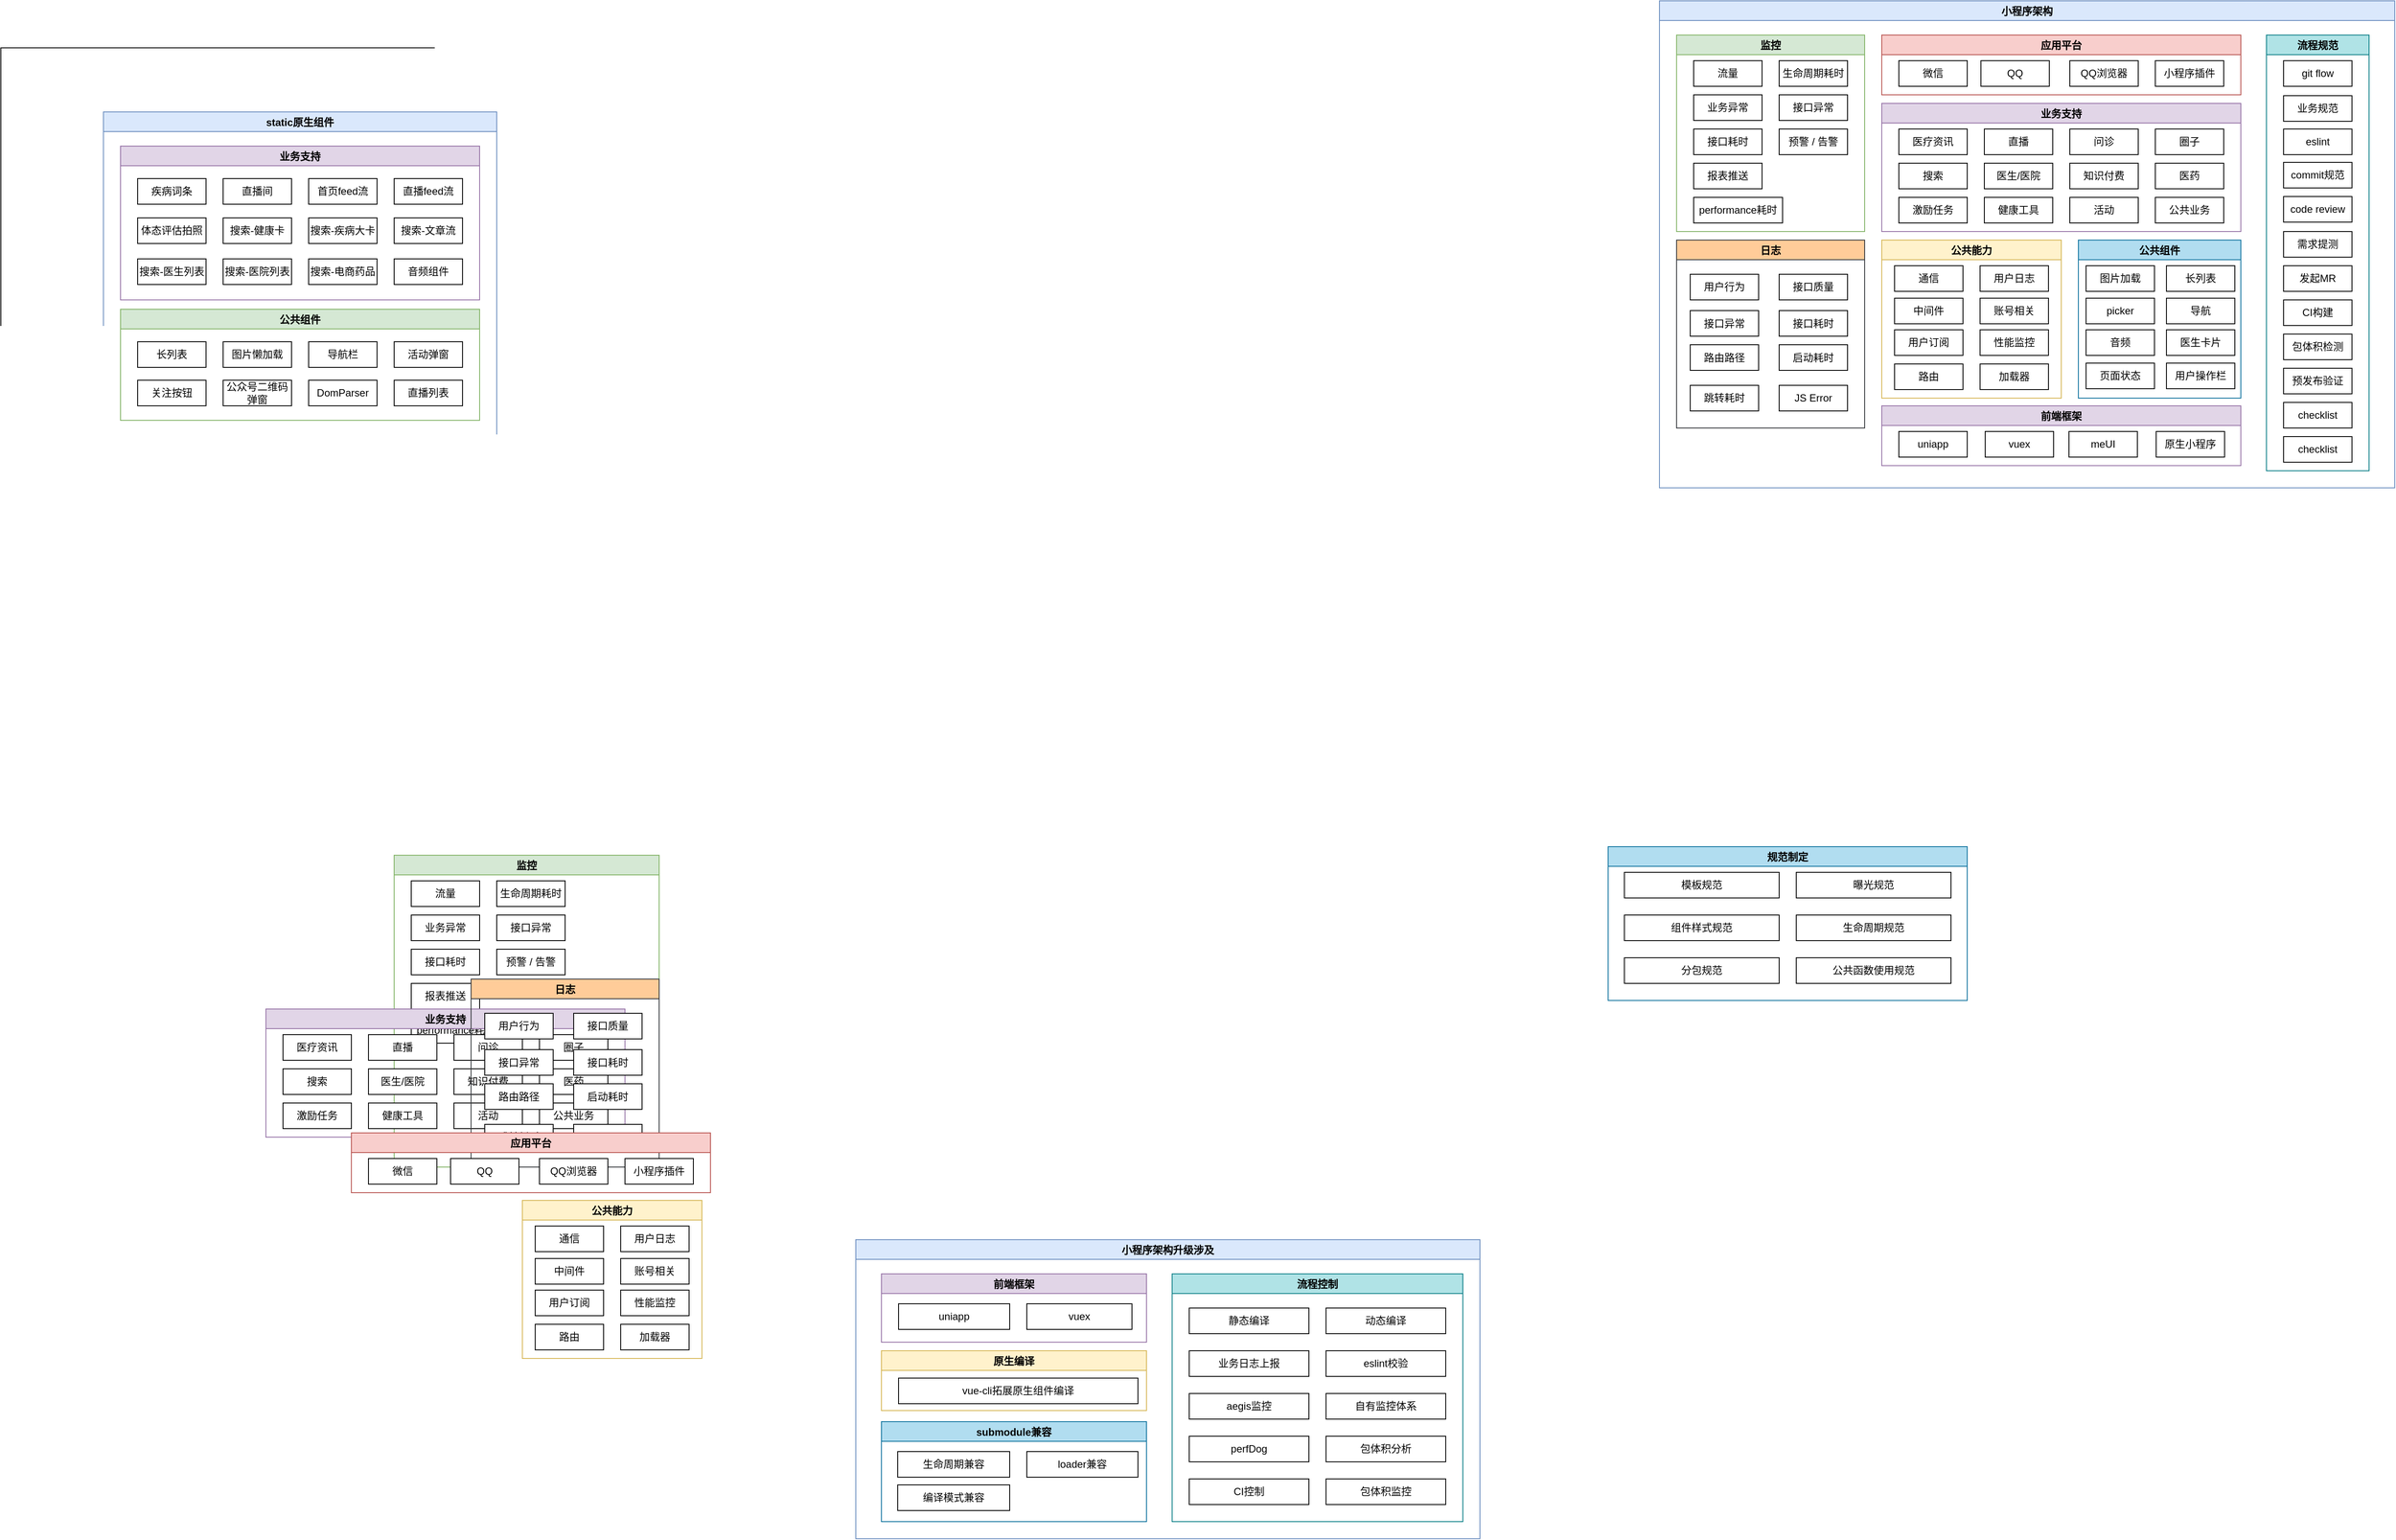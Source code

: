 <mxfile version="14.9.8" type="github">
  <diagram id="idbegShHQ2HyzT-UJQHZ" name="Page-1">
    <mxGraphModel dx="3046" dy="321" grid="1" gridSize="10" guides="1" tooltips="1" connect="1" arrows="1" fold="1" page="1" pageScale="1" pageWidth="827" pageHeight="1169" math="0" shadow="0">
      <root>
        <mxCell id="0" />
        <mxCell id="1" parent="0" />
        <mxCell id="t2s2rYUXgk3qcAe-AipR-1" value="小程序架构" style="swimlane;fillColor=#dae8fc;strokeColor=#6c8ebf;" parent="1" vertex="1">
          <mxGeometry x="-80" y="160" width="860" height="570" as="geometry">
            <mxRectangle x="270" y="60" width="90" height="23" as="alternateBounds" />
          </mxGeometry>
        </mxCell>
        <mxCell id="t2s2rYUXgk3qcAe-AipR-3" value="应用平台" style="swimlane;fillColor=#f8cecc;strokeColor=#b85450;" parent="t2s2rYUXgk3qcAe-AipR-1" vertex="1">
          <mxGeometry x="260" y="40" width="420" height="70" as="geometry">
            <mxRectangle x="10" y="30" width="90" height="23" as="alternateBounds" />
          </mxGeometry>
        </mxCell>
        <mxCell id="t2s2rYUXgk3qcAe-AipR-5" value="微信" style="whiteSpace=wrap;html=1;" parent="t2s2rYUXgk3qcAe-AipR-3" vertex="1">
          <mxGeometry x="20" y="30" width="80" height="30" as="geometry" />
        </mxCell>
        <mxCell id="t2s2rYUXgk3qcAe-AipR-8" value="QQ" style="whiteSpace=wrap;html=1;" parent="t2s2rYUXgk3qcAe-AipR-3" vertex="1">
          <mxGeometry x="116" y="30" width="80" height="30" as="geometry" />
        </mxCell>
        <mxCell id="t2s2rYUXgk3qcAe-AipR-14" value="QQ浏览器" style="whiteSpace=wrap;html=1;" parent="t2s2rYUXgk3qcAe-AipR-3" vertex="1">
          <mxGeometry x="220" y="30" width="80" height="30" as="geometry" />
        </mxCell>
        <mxCell id="t2s2rYUXgk3qcAe-AipR-15" value="小程序插件" style="whiteSpace=wrap;html=1;" parent="t2s2rYUXgk3qcAe-AipR-3" vertex="1">
          <mxGeometry x="320" y="30" width="80" height="30" as="geometry" />
        </mxCell>
        <mxCell id="t2s2rYUXgk3qcAe-AipR-16" value="业务支持" style="swimlane;fillColor=#e1d5e7;strokeColor=#9673a6;" parent="t2s2rYUXgk3qcAe-AipR-1" vertex="1">
          <mxGeometry x="260" y="120" width="420" height="150" as="geometry">
            <mxRectangle x="10" y="30" width="90" height="23" as="alternateBounds" />
          </mxGeometry>
        </mxCell>
        <mxCell id="t2s2rYUXgk3qcAe-AipR-17" value="医疗资讯" style="whiteSpace=wrap;html=1;" parent="t2s2rYUXgk3qcAe-AipR-16" vertex="1">
          <mxGeometry x="20" y="30" width="80" height="30" as="geometry" />
        </mxCell>
        <mxCell id="t2s2rYUXgk3qcAe-AipR-18" value="直播" style="whiteSpace=wrap;html=1;" parent="t2s2rYUXgk3qcAe-AipR-16" vertex="1">
          <mxGeometry x="120" y="30" width="80" height="30" as="geometry" />
        </mxCell>
        <mxCell id="t2s2rYUXgk3qcAe-AipR-19" value="问诊" style="whiteSpace=wrap;html=1;" parent="t2s2rYUXgk3qcAe-AipR-16" vertex="1">
          <mxGeometry x="220" y="30" width="80" height="30" as="geometry" />
        </mxCell>
        <mxCell id="t2s2rYUXgk3qcAe-AipR-20" value="圈子" style="whiteSpace=wrap;html=1;" parent="t2s2rYUXgk3qcAe-AipR-16" vertex="1">
          <mxGeometry x="320" y="30" width="80" height="30" as="geometry" />
        </mxCell>
        <mxCell id="t2s2rYUXgk3qcAe-AipR-21" value="搜索" style="whiteSpace=wrap;html=1;" parent="t2s2rYUXgk3qcAe-AipR-16" vertex="1">
          <mxGeometry x="20" y="70" width="80" height="30" as="geometry" />
        </mxCell>
        <mxCell id="t2s2rYUXgk3qcAe-AipR-22" value="医生/医院" style="whiteSpace=wrap;html=1;" parent="t2s2rYUXgk3qcAe-AipR-16" vertex="1">
          <mxGeometry x="120" y="70" width="80" height="30" as="geometry" />
        </mxCell>
        <mxCell id="t2s2rYUXgk3qcAe-AipR-23" value="知识付费" style="whiteSpace=wrap;html=1;" parent="t2s2rYUXgk3qcAe-AipR-16" vertex="1">
          <mxGeometry x="220" y="70" width="80" height="30" as="geometry" />
        </mxCell>
        <mxCell id="t2s2rYUXgk3qcAe-AipR-27" value="激励任务" style="whiteSpace=wrap;html=1;" parent="t2s2rYUXgk3qcAe-AipR-16" vertex="1">
          <mxGeometry x="20" y="110" width="80" height="30" as="geometry" />
        </mxCell>
        <mxCell id="t2s2rYUXgk3qcAe-AipR-28" value="健康工具" style="whiteSpace=wrap;html=1;" parent="t2s2rYUXgk3qcAe-AipR-16" vertex="1">
          <mxGeometry x="120" y="110" width="80" height="30" as="geometry" />
        </mxCell>
        <mxCell id="t2s2rYUXgk3qcAe-AipR-29" value="活动" style="whiteSpace=wrap;html=1;" parent="t2s2rYUXgk3qcAe-AipR-16" vertex="1">
          <mxGeometry x="220" y="110" width="80" height="30" as="geometry" />
        </mxCell>
        <mxCell id="t2s2rYUXgk3qcAe-AipR-30" value="公共业务" style="whiteSpace=wrap;html=1;" parent="t2s2rYUXgk3qcAe-AipR-16" vertex="1">
          <mxGeometry x="320" y="110" width="80" height="30" as="geometry" />
        </mxCell>
        <mxCell id="t2s2rYUXgk3qcAe-AipR-25" value="医药" style="whiteSpace=wrap;html=1;" parent="t2s2rYUXgk3qcAe-AipR-16" vertex="1">
          <mxGeometry x="320" y="70" width="80" height="30" as="geometry" />
        </mxCell>
        <mxCell id="t2s2rYUXgk3qcAe-AipR-43" value="公共能力" style="swimlane;fillColor=#fff2cc;strokeColor=#d6b656;" parent="t2s2rYUXgk3qcAe-AipR-1" vertex="1">
          <mxGeometry x="260" y="280" width="210" height="185" as="geometry">
            <mxRectangle x="10" y="30" width="90" height="23" as="alternateBounds" />
          </mxGeometry>
        </mxCell>
        <mxCell id="t2s2rYUXgk3qcAe-AipR-44" value="通信" style="whiteSpace=wrap;html=1;" parent="t2s2rYUXgk3qcAe-AipR-43" vertex="1">
          <mxGeometry x="15" y="30" width="80" height="30" as="geometry" />
        </mxCell>
        <mxCell id="t2s2rYUXgk3qcAe-AipR-45" value="用户日志" style="whiteSpace=wrap;html=1;" parent="t2s2rYUXgk3qcAe-AipR-43" vertex="1">
          <mxGeometry x="115" y="30" width="80" height="30" as="geometry" />
        </mxCell>
        <mxCell id="t2s2rYUXgk3qcAe-AipR-49" value="账号相关" style="whiteSpace=wrap;html=1;" parent="t2s2rYUXgk3qcAe-AipR-43" vertex="1">
          <mxGeometry x="115" y="68" width="80" height="30" as="geometry" />
        </mxCell>
        <mxCell id="t2s2rYUXgk3qcAe-AipR-54" value="用户订阅" style="whiteSpace=wrap;html=1;" parent="t2s2rYUXgk3qcAe-AipR-43" vertex="1">
          <mxGeometry x="15" y="105" width="80" height="30" as="geometry" />
        </mxCell>
        <mxCell id="t2s2rYUXgk3qcAe-AipR-66" value="性能监控" style="whiteSpace=wrap;html=1;" parent="t2s2rYUXgk3qcAe-AipR-43" vertex="1">
          <mxGeometry x="115" y="105" width="80" height="30" as="geometry" />
        </mxCell>
        <mxCell id="t2s2rYUXgk3qcAe-AipR-91" value="路由" style="whiteSpace=wrap;html=1;" parent="t2s2rYUXgk3qcAe-AipR-43" vertex="1">
          <mxGeometry x="15" y="145" width="80" height="30" as="geometry" />
        </mxCell>
        <mxCell id="t2s2rYUXgk3qcAe-AipR-92" value="加载器" style="whiteSpace=wrap;html=1;" parent="t2s2rYUXgk3qcAe-AipR-43" vertex="1">
          <mxGeometry x="115" y="145" width="80" height="30" as="geometry" />
        </mxCell>
        <mxCell id="t2s2rYUXgk3qcAe-AipR-48" value="中间件" style="whiteSpace=wrap;html=1;" parent="t2s2rYUXgk3qcAe-AipR-43" vertex="1">
          <mxGeometry x="15" y="68" width="80" height="30" as="geometry" />
        </mxCell>
        <mxCell id="t2s2rYUXgk3qcAe-AipR-67" value="公共组件" style="swimlane;fillColor=#b1ddf0;strokeColor=#10739e;" parent="t2s2rYUXgk3qcAe-AipR-1" vertex="1">
          <mxGeometry x="490" y="280" width="190" height="185" as="geometry">
            <mxRectangle x="10" y="30" width="90" height="23" as="alternateBounds" />
          </mxGeometry>
        </mxCell>
        <mxCell id="t2s2rYUXgk3qcAe-AipR-68" value="图片加载" style="whiteSpace=wrap;html=1;" parent="t2s2rYUXgk3qcAe-AipR-67" vertex="1">
          <mxGeometry x="9" y="30" width="80" height="30" as="geometry" />
        </mxCell>
        <mxCell id="t2s2rYUXgk3qcAe-AipR-69" value="长列表" style="whiteSpace=wrap;html=1;" parent="t2s2rYUXgk3qcAe-AipR-67" vertex="1">
          <mxGeometry x="103" y="30" width="80" height="30" as="geometry" />
        </mxCell>
        <mxCell id="t2s2rYUXgk3qcAe-AipR-70" value="导航" style="whiteSpace=wrap;html=1;" parent="t2s2rYUXgk3qcAe-AipR-67" vertex="1">
          <mxGeometry x="103" y="68" width="80" height="30" as="geometry" />
        </mxCell>
        <mxCell id="t2s2rYUXgk3qcAe-AipR-71" value="音频" style="whiteSpace=wrap;html=1;" parent="t2s2rYUXgk3qcAe-AipR-67" vertex="1">
          <mxGeometry x="9" y="105" width="80" height="30" as="geometry" />
        </mxCell>
        <mxCell id="t2s2rYUXgk3qcAe-AipR-72" value="医生卡片" style="whiteSpace=wrap;html=1;" parent="t2s2rYUXgk3qcAe-AipR-67" vertex="1">
          <mxGeometry x="103" y="105" width="80" height="30" as="geometry" />
        </mxCell>
        <mxCell id="t2s2rYUXgk3qcAe-AipR-73" value="picker" style="whiteSpace=wrap;html=1;" parent="t2s2rYUXgk3qcAe-AipR-67" vertex="1">
          <mxGeometry x="9" y="68" width="80" height="30" as="geometry" />
        </mxCell>
        <mxCell id="t2s2rYUXgk3qcAe-AipR-81" value="页面状态" style="whiteSpace=wrap;html=1;" parent="t2s2rYUXgk3qcAe-AipR-67" vertex="1">
          <mxGeometry x="9" y="144" width="80" height="30" as="geometry" />
        </mxCell>
        <mxCell id="t2s2rYUXgk3qcAe-AipR-90" value="用户操作栏" style="whiteSpace=wrap;html=1;" parent="t2s2rYUXgk3qcAe-AipR-67" vertex="1">
          <mxGeometry x="103" y="144" width="80" height="30" as="geometry" />
        </mxCell>
        <mxCell id="t2s2rYUXgk3qcAe-AipR-93" value="前端框架" style="swimlane;fillColor=#e1d5e7;strokeColor=#9673a6;" parent="t2s2rYUXgk3qcAe-AipR-1" vertex="1">
          <mxGeometry x="260" y="474" width="420" height="70" as="geometry">
            <mxRectangle x="10" y="30" width="90" height="23" as="alternateBounds" />
          </mxGeometry>
        </mxCell>
        <mxCell id="t2s2rYUXgk3qcAe-AipR-94" value="uniapp" style="whiteSpace=wrap;html=1;" parent="t2s2rYUXgk3qcAe-AipR-93" vertex="1">
          <mxGeometry x="20" y="30" width="80" height="30" as="geometry" />
        </mxCell>
        <mxCell id="t2s2rYUXgk3qcAe-AipR-95" value="vuex" style="whiteSpace=wrap;html=1;" parent="t2s2rYUXgk3qcAe-AipR-93" vertex="1">
          <mxGeometry x="121" y="30" width="80" height="30" as="geometry" />
        </mxCell>
        <mxCell id="t2s2rYUXgk3qcAe-AipR-102" value="meUI" style="whiteSpace=wrap;html=1;" parent="t2s2rYUXgk3qcAe-AipR-93" vertex="1">
          <mxGeometry x="219" y="30" width="80" height="30" as="geometry" />
        </mxCell>
        <mxCell id="t2s2rYUXgk3qcAe-AipR-107" value="原生小程序" style="whiteSpace=wrap;html=1;" parent="t2s2rYUXgk3qcAe-AipR-93" vertex="1">
          <mxGeometry x="321" y="30" width="80" height="30" as="geometry" />
        </mxCell>
        <mxCell id="t2s2rYUXgk3qcAe-AipR-132" value="流程规范" style="swimlane;fillColor=#b0e3e6;strokeColor=#0e8088;" parent="t2s2rYUXgk3qcAe-AipR-1" vertex="1">
          <mxGeometry x="710" y="40" width="120" height="510" as="geometry">
            <mxRectangle x="10" y="30" width="90" height="23" as="alternateBounds" />
          </mxGeometry>
        </mxCell>
        <mxCell id="t2s2rYUXgk3qcAe-AipR-141" value="git flow" style="whiteSpace=wrap;html=1;" parent="t2s2rYUXgk3qcAe-AipR-132" vertex="1">
          <mxGeometry x="20" y="30" width="80" height="30" as="geometry" />
        </mxCell>
        <mxCell id="t2s2rYUXgk3qcAe-AipR-144" value="业务规范" style="whiteSpace=wrap;html=1;" parent="t2s2rYUXgk3qcAe-AipR-132" vertex="1">
          <mxGeometry x="20" y="71" width="80" height="30" as="geometry" />
        </mxCell>
        <mxCell id="t2s2rYUXgk3qcAe-AipR-145" value="commit规范" style="whiteSpace=wrap;html=1;" parent="t2s2rYUXgk3qcAe-AipR-132" vertex="1">
          <mxGeometry x="20" y="149" width="80" height="30" as="geometry" />
        </mxCell>
        <mxCell id="t2s2rYUXgk3qcAe-AipR-159" value="code review" style="whiteSpace=wrap;html=1;" parent="t2s2rYUXgk3qcAe-AipR-132" vertex="1">
          <mxGeometry x="20" y="189" width="80" height="30" as="geometry" />
        </mxCell>
        <mxCell id="t2s2rYUXgk3qcAe-AipR-160" value="需求提测" style="whiteSpace=wrap;html=1;" parent="t2s2rYUXgk3qcAe-AipR-132" vertex="1">
          <mxGeometry x="20" y="230" width="80" height="30" as="geometry" />
        </mxCell>
        <mxCell id="t2s2rYUXgk3qcAe-AipR-167" value="发起MR" style="whiteSpace=wrap;html=1;" parent="t2s2rYUXgk3qcAe-AipR-132" vertex="1">
          <mxGeometry x="20" y="270" width="80" height="30" as="geometry" />
        </mxCell>
        <mxCell id="t2s2rYUXgk3qcAe-AipR-175" value="CI构建" style="whiteSpace=wrap;html=1;" parent="t2s2rYUXgk3qcAe-AipR-132" vertex="1">
          <mxGeometry x="20" y="310" width="80" height="30" as="geometry" />
        </mxCell>
        <mxCell id="t2s2rYUXgk3qcAe-AipR-184" value="预发布验证" style="whiteSpace=wrap;html=1;" parent="t2s2rYUXgk3qcAe-AipR-132" vertex="1">
          <mxGeometry x="20" y="390" width="80" height="30" as="geometry" />
        </mxCell>
        <mxCell id="t2s2rYUXgk3qcAe-AipR-185" value="包体积检测" style="whiteSpace=wrap;html=1;" parent="t2s2rYUXgk3qcAe-AipR-132" vertex="1">
          <mxGeometry x="20" y="350" width="80" height="30" as="geometry" />
        </mxCell>
        <mxCell id="t2s2rYUXgk3qcAe-AipR-196" value="checklist" style="whiteSpace=wrap;html=1;" parent="t2s2rYUXgk3qcAe-AipR-132" vertex="1">
          <mxGeometry x="20" y="430" width="80" height="30" as="geometry" />
        </mxCell>
        <mxCell id="t2s2rYUXgk3qcAe-AipR-208" value="checklist" style="whiteSpace=wrap;html=1;" parent="t2s2rYUXgk3qcAe-AipR-132" vertex="1">
          <mxGeometry x="20" y="470" width="80" height="30" as="geometry" />
        </mxCell>
        <mxCell id="t2s2rYUXgk3qcAe-AipR-209" value="eslint" style="whiteSpace=wrap;html=1;" parent="t2s2rYUXgk3qcAe-AipR-132" vertex="1">
          <mxGeometry x="20" y="110" width="80" height="30" as="geometry" />
        </mxCell>
        <mxCell id="t2s2rYUXgk3qcAe-AipR-108" value="监控" style="swimlane;fillColor=#d5e8d4;strokeColor=#82b366;" parent="t2s2rYUXgk3qcAe-AipR-1" vertex="1">
          <mxGeometry x="20" y="40" width="220" height="230" as="geometry">
            <mxRectangle x="10" y="30" width="90" height="23" as="alternateBounds" />
          </mxGeometry>
        </mxCell>
        <mxCell id="t2s2rYUXgk3qcAe-AipR-109" value="流量" style="whiteSpace=wrap;html=1;" parent="t2s2rYUXgk3qcAe-AipR-108" vertex="1">
          <mxGeometry x="20" y="30" width="80" height="30" as="geometry" />
        </mxCell>
        <mxCell id="t2s2rYUXgk3qcAe-AipR-111" value="生命周期耗时" style="whiteSpace=wrap;html=1;" parent="t2s2rYUXgk3qcAe-AipR-108" vertex="1">
          <mxGeometry x="120" y="30" width="80" height="30" as="geometry" />
        </mxCell>
        <mxCell id="t2s2rYUXgk3qcAe-AipR-114" value="接口异常" style="whiteSpace=wrap;html=1;" parent="t2s2rYUXgk3qcAe-AipR-108" vertex="1">
          <mxGeometry x="120" y="70" width="80" height="30" as="geometry" />
        </mxCell>
        <mxCell id="t2s2rYUXgk3qcAe-AipR-115" value="接口耗时" style="whiteSpace=wrap;html=1;" parent="t2s2rYUXgk3qcAe-AipR-108" vertex="1">
          <mxGeometry x="20" y="110" width="80" height="30" as="geometry" />
        </mxCell>
        <mxCell id="t2s2rYUXgk3qcAe-AipR-117" value="报表推送" style="whiteSpace=wrap;html=1;" parent="t2s2rYUXgk3qcAe-AipR-108" vertex="1">
          <mxGeometry x="20" y="150" width="80" height="30" as="geometry" />
        </mxCell>
        <mxCell id="t2s2rYUXgk3qcAe-AipR-130" value="performance耗时" style="whiteSpace=wrap;html=1;" parent="t2s2rYUXgk3qcAe-AipR-108" vertex="1">
          <mxGeometry x="20" y="190" width="104" height="30" as="geometry" />
        </mxCell>
        <mxCell id="t2s2rYUXgk3qcAe-AipR-131" value="业务异常" style="whiteSpace=wrap;html=1;" parent="t2s2rYUXgk3qcAe-AipR-108" vertex="1">
          <mxGeometry x="20" y="70" width="80" height="30" as="geometry" />
        </mxCell>
        <mxCell id="t2s2rYUXgk3qcAe-AipR-116" value="预警 / 告警" style="whiteSpace=wrap;html=1;" parent="t2s2rYUXgk3qcAe-AipR-108" vertex="1">
          <mxGeometry x="120" y="110" width="80" height="30" as="geometry" />
        </mxCell>
        <mxCell id="t2s2rYUXgk3qcAe-AipR-118" value="日志" style="swimlane;fillColor=#ffcc99;strokeColor=#36393d;" parent="t2s2rYUXgk3qcAe-AipR-1" vertex="1">
          <mxGeometry x="20" y="280" width="220" height="220" as="geometry">
            <mxRectangle x="10" y="30" width="90" height="23" as="alternateBounds" />
          </mxGeometry>
        </mxCell>
        <mxCell id="t2s2rYUXgk3qcAe-AipR-119" value="用户行为" style="whiteSpace=wrap;html=1;" parent="t2s2rYUXgk3qcAe-AipR-118" vertex="1">
          <mxGeometry x="16" y="40" width="80" height="30" as="geometry" />
        </mxCell>
        <mxCell id="t2s2rYUXgk3qcAe-AipR-120" value="接口质量" style="whiteSpace=wrap;html=1;" parent="t2s2rYUXgk3qcAe-AipR-118" vertex="1">
          <mxGeometry x="120" y="40" width="80" height="30" as="geometry" />
        </mxCell>
        <mxCell id="t2s2rYUXgk3qcAe-AipR-123" value="接口异常" style="whiteSpace=wrap;html=1;" parent="t2s2rYUXgk3qcAe-AipR-118" vertex="1">
          <mxGeometry x="16" y="82.5" width="80" height="30" as="geometry" />
        </mxCell>
        <mxCell id="t2s2rYUXgk3qcAe-AipR-124" value="接口耗时" style="whiteSpace=wrap;html=1;" parent="t2s2rYUXgk3qcAe-AipR-118" vertex="1">
          <mxGeometry x="120" y="82.5" width="80" height="30" as="geometry" />
        </mxCell>
        <mxCell id="t2s2rYUXgk3qcAe-AipR-125" value="路由路径" style="whiteSpace=wrap;html=1;" parent="t2s2rYUXgk3qcAe-AipR-118" vertex="1">
          <mxGeometry x="16" y="122.5" width="80" height="30" as="geometry" />
        </mxCell>
        <mxCell id="t2s2rYUXgk3qcAe-AipR-126" value="启动耗时" style="whiteSpace=wrap;html=1;" parent="t2s2rYUXgk3qcAe-AipR-118" vertex="1">
          <mxGeometry x="120" y="122.5" width="80" height="30" as="geometry" />
        </mxCell>
        <mxCell id="t2s2rYUXgk3qcAe-AipR-127" value="跳转耗时" style="whiteSpace=wrap;html=1;" parent="t2s2rYUXgk3qcAe-AipR-118" vertex="1">
          <mxGeometry x="16" y="170" width="80" height="30" as="geometry" />
        </mxCell>
        <mxCell id="t2s2rYUXgk3qcAe-AipR-128" value="JS Error" style="whiteSpace=wrap;html=1;" parent="t2s2rYUXgk3qcAe-AipR-118" vertex="1">
          <mxGeometry x="120" y="170" width="80" height="30" as="geometry" />
        </mxCell>
        <mxCell id="Xek2jQmF6p0X_A8EUB5X-100" value="" style="rounded=0;whiteSpace=wrap;html=1;" parent="1" vertex="1">
          <mxGeometry x="-2020" y="215" width="700" height="515" as="geometry" />
        </mxCell>
        <mxCell id="Xek2jQmF6p0X_A8EUB5X-1" value="static原生组件" style="swimlane;fillColor=#dae8fc;strokeColor=#6c8ebf;" parent="1" vertex="1">
          <mxGeometry x="-1900" y="290" width="460" height="380" as="geometry">
            <mxRectangle x="270" y="60" width="90" height="23" as="alternateBounds" />
          </mxGeometry>
        </mxCell>
        <mxCell id="Xek2jQmF6p0X_A8EUB5X-7" value="业务支持" style="swimlane;fillColor=#e1d5e7;strokeColor=#9673a6;" parent="Xek2jQmF6p0X_A8EUB5X-1" vertex="1">
          <mxGeometry x="20" y="40" width="420" height="180" as="geometry">
            <mxRectangle x="10" y="30" width="90" height="23" as="alternateBounds" />
          </mxGeometry>
        </mxCell>
        <mxCell id="Xek2jQmF6p0X_A8EUB5X-8" value="疾病词条" style="whiteSpace=wrap;html=1;" parent="Xek2jQmF6p0X_A8EUB5X-7" vertex="1">
          <mxGeometry x="20" y="38" width="80" height="30" as="geometry" />
        </mxCell>
        <mxCell id="Xek2jQmF6p0X_A8EUB5X-9" value="直播间" style="whiteSpace=wrap;html=1;" parent="Xek2jQmF6p0X_A8EUB5X-7" vertex="1">
          <mxGeometry x="120" y="38" width="80" height="30" as="geometry" />
        </mxCell>
        <mxCell id="Xek2jQmF6p0X_A8EUB5X-10" value="首页feed流" style="whiteSpace=wrap;html=1;" parent="Xek2jQmF6p0X_A8EUB5X-7" vertex="1">
          <mxGeometry x="220" y="38" width="80" height="30" as="geometry" />
        </mxCell>
        <mxCell id="Xek2jQmF6p0X_A8EUB5X-11" value="直播feed流" style="whiteSpace=wrap;html=1;" parent="Xek2jQmF6p0X_A8EUB5X-7" vertex="1">
          <mxGeometry x="320" y="38" width="80" height="30" as="geometry" />
        </mxCell>
        <mxCell id="Xek2jQmF6p0X_A8EUB5X-12" value="体态评估拍照" style="whiteSpace=wrap;html=1;" parent="Xek2jQmF6p0X_A8EUB5X-7" vertex="1">
          <mxGeometry x="20" y="84" width="80" height="30" as="geometry" />
        </mxCell>
        <mxCell id="Xek2jQmF6p0X_A8EUB5X-13" value="搜索-健康卡" style="whiteSpace=wrap;html=1;" parent="Xek2jQmF6p0X_A8EUB5X-7" vertex="1">
          <mxGeometry x="120" y="84" width="80" height="30" as="geometry" />
        </mxCell>
        <mxCell id="Xek2jQmF6p0X_A8EUB5X-14" value="搜索-疾病大卡" style="whiteSpace=wrap;html=1;" parent="Xek2jQmF6p0X_A8EUB5X-7" vertex="1">
          <mxGeometry x="220" y="84" width="80" height="30" as="geometry" />
        </mxCell>
        <mxCell id="Xek2jQmF6p0X_A8EUB5X-15" value="搜索-医生列表" style="whiteSpace=wrap;html=1;" parent="Xek2jQmF6p0X_A8EUB5X-7" vertex="1">
          <mxGeometry x="20" y="132" width="80" height="30" as="geometry" />
        </mxCell>
        <mxCell id="Xek2jQmF6p0X_A8EUB5X-16" value="搜索-医院列表" style="whiteSpace=wrap;html=1;" parent="Xek2jQmF6p0X_A8EUB5X-7" vertex="1">
          <mxGeometry x="120" y="132" width="80" height="30" as="geometry" />
        </mxCell>
        <mxCell id="Xek2jQmF6p0X_A8EUB5X-17" value="搜索-电商药品" style="whiteSpace=wrap;html=1;" parent="Xek2jQmF6p0X_A8EUB5X-7" vertex="1">
          <mxGeometry x="220" y="132" width="80" height="30" as="geometry" />
        </mxCell>
        <mxCell id="Xek2jQmF6p0X_A8EUB5X-18" value="音频组件" style="whiteSpace=wrap;html=1;" parent="Xek2jQmF6p0X_A8EUB5X-7" vertex="1">
          <mxGeometry x="320" y="132" width="80" height="30" as="geometry" />
        </mxCell>
        <mxCell id="Xek2jQmF6p0X_A8EUB5X-19" value="搜索-文章流" style="whiteSpace=wrap;html=1;" parent="Xek2jQmF6p0X_A8EUB5X-7" vertex="1">
          <mxGeometry x="320" y="84" width="80" height="30" as="geometry" />
        </mxCell>
        <mxCell id="Xek2jQmF6p0X_A8EUB5X-75" value="公共组件" style="swimlane;fillColor=#d5e8d4;strokeColor=#82b366;" parent="Xek2jQmF6p0X_A8EUB5X-1" vertex="1">
          <mxGeometry x="20" y="231" width="420" height="130" as="geometry">
            <mxRectangle x="10" y="30" width="90" height="23" as="alternateBounds" />
          </mxGeometry>
        </mxCell>
        <mxCell id="Xek2jQmF6p0X_A8EUB5X-76" value="长列表" style="whiteSpace=wrap;html=1;" parent="Xek2jQmF6p0X_A8EUB5X-75" vertex="1">
          <mxGeometry x="20" y="38" width="80" height="30" as="geometry" />
        </mxCell>
        <mxCell id="Xek2jQmF6p0X_A8EUB5X-77" value="图片懒加载" style="whiteSpace=wrap;html=1;" parent="Xek2jQmF6p0X_A8EUB5X-75" vertex="1">
          <mxGeometry x="120" y="38" width="80" height="30" as="geometry" />
        </mxCell>
        <mxCell id="Xek2jQmF6p0X_A8EUB5X-78" value="公众号二维码弹窗" style="whiteSpace=wrap;html=1;" parent="Xek2jQmF6p0X_A8EUB5X-75" vertex="1">
          <mxGeometry x="120" y="83" width="80" height="30" as="geometry" />
        </mxCell>
        <mxCell id="Xek2jQmF6p0X_A8EUB5X-79" value="导航栏" style="whiteSpace=wrap;html=1;" parent="Xek2jQmF6p0X_A8EUB5X-75" vertex="1">
          <mxGeometry x="220" y="38" width="80" height="30" as="geometry" />
        </mxCell>
        <mxCell id="Xek2jQmF6p0X_A8EUB5X-82" value="关注按钮" style="whiteSpace=wrap;html=1;" parent="Xek2jQmF6p0X_A8EUB5X-75" vertex="1">
          <mxGeometry x="20" y="83" width="80" height="30" as="geometry" />
        </mxCell>
        <mxCell id="Xek2jQmF6p0X_A8EUB5X-93" value="DomParser" style="whiteSpace=wrap;html=1;" parent="Xek2jQmF6p0X_A8EUB5X-75" vertex="1">
          <mxGeometry x="220" y="83" width="80" height="30" as="geometry" />
        </mxCell>
        <mxCell id="Xek2jQmF6p0X_A8EUB5X-96" value="活动弹窗" style="whiteSpace=wrap;html=1;" parent="Xek2jQmF6p0X_A8EUB5X-75" vertex="1">
          <mxGeometry x="320" y="38" width="80" height="30" as="geometry" />
        </mxCell>
        <mxCell id="Xek2jQmF6p0X_A8EUB5X-97" value="直播列表" style="whiteSpace=wrap;html=1;" parent="Xek2jQmF6p0X_A8EUB5X-75" vertex="1">
          <mxGeometry x="320" y="83" width="80" height="30" as="geometry" />
        </mxCell>
        <mxCell id="iWnvH-VGd3Z96sQ7piic-56" value="监控" style="swimlane;fillColor=#d5e8d4;strokeColor=#82b366;" vertex="1" parent="1">
          <mxGeometry x="-1560" y="1160" width="310" height="365" as="geometry">
            <mxRectangle x="10" y="30" width="90" height="23" as="alternateBounds" />
          </mxGeometry>
        </mxCell>
        <mxCell id="iWnvH-VGd3Z96sQ7piic-57" value="流量" style="whiteSpace=wrap;html=1;" vertex="1" parent="iWnvH-VGd3Z96sQ7piic-56">
          <mxGeometry x="20" y="30" width="80" height="30" as="geometry" />
        </mxCell>
        <mxCell id="iWnvH-VGd3Z96sQ7piic-58" value="生命周期耗时" style="whiteSpace=wrap;html=1;" vertex="1" parent="iWnvH-VGd3Z96sQ7piic-56">
          <mxGeometry x="120" y="30" width="80" height="30" as="geometry" />
        </mxCell>
        <mxCell id="iWnvH-VGd3Z96sQ7piic-59" value="接口异常" style="whiteSpace=wrap;html=1;" vertex="1" parent="iWnvH-VGd3Z96sQ7piic-56">
          <mxGeometry x="120" y="70" width="80" height="30" as="geometry" />
        </mxCell>
        <mxCell id="iWnvH-VGd3Z96sQ7piic-60" value="接口耗时" style="whiteSpace=wrap;html=1;" vertex="1" parent="iWnvH-VGd3Z96sQ7piic-56">
          <mxGeometry x="20" y="110" width="80" height="30" as="geometry" />
        </mxCell>
        <mxCell id="iWnvH-VGd3Z96sQ7piic-61" value="报表推送" style="whiteSpace=wrap;html=1;" vertex="1" parent="iWnvH-VGd3Z96sQ7piic-56">
          <mxGeometry x="20" y="150" width="80" height="30" as="geometry" />
        </mxCell>
        <mxCell id="iWnvH-VGd3Z96sQ7piic-62" value="performance耗时" style="whiteSpace=wrap;html=1;" vertex="1" parent="iWnvH-VGd3Z96sQ7piic-56">
          <mxGeometry x="20" y="190" width="104" height="30" as="geometry" />
        </mxCell>
        <mxCell id="iWnvH-VGd3Z96sQ7piic-63" value="业务异常" style="whiteSpace=wrap;html=1;" vertex="1" parent="iWnvH-VGd3Z96sQ7piic-56">
          <mxGeometry x="20" y="70" width="80" height="30" as="geometry" />
        </mxCell>
        <mxCell id="iWnvH-VGd3Z96sQ7piic-64" value="预警 / 告警" style="whiteSpace=wrap;html=1;" vertex="1" parent="iWnvH-VGd3Z96sQ7piic-56">
          <mxGeometry x="120" y="110" width="80" height="30" as="geometry" />
        </mxCell>
        <mxCell id="iWnvH-VGd3Z96sQ7piic-7" value="业务支持" style="swimlane;fillColor=#e1d5e7;strokeColor=#9673a6;" vertex="1" parent="iWnvH-VGd3Z96sQ7piic-56">
          <mxGeometry x="-150" y="180" width="420" height="150" as="geometry">
            <mxRectangle x="10" y="30" width="90" height="23" as="alternateBounds" />
          </mxGeometry>
        </mxCell>
        <mxCell id="iWnvH-VGd3Z96sQ7piic-8" value="医疗资讯" style="whiteSpace=wrap;html=1;" vertex="1" parent="iWnvH-VGd3Z96sQ7piic-7">
          <mxGeometry x="20" y="30" width="80" height="30" as="geometry" />
        </mxCell>
        <mxCell id="iWnvH-VGd3Z96sQ7piic-9" value="直播" style="whiteSpace=wrap;html=1;" vertex="1" parent="iWnvH-VGd3Z96sQ7piic-7">
          <mxGeometry x="120" y="30" width="80" height="30" as="geometry" />
        </mxCell>
        <mxCell id="iWnvH-VGd3Z96sQ7piic-10" value="问诊" style="whiteSpace=wrap;html=1;" vertex="1" parent="iWnvH-VGd3Z96sQ7piic-7">
          <mxGeometry x="220" y="30" width="80" height="30" as="geometry" />
        </mxCell>
        <mxCell id="iWnvH-VGd3Z96sQ7piic-11" value="圈子" style="whiteSpace=wrap;html=1;" vertex="1" parent="iWnvH-VGd3Z96sQ7piic-7">
          <mxGeometry x="320" y="30" width="80" height="30" as="geometry" />
        </mxCell>
        <mxCell id="iWnvH-VGd3Z96sQ7piic-12" value="搜索" style="whiteSpace=wrap;html=1;" vertex="1" parent="iWnvH-VGd3Z96sQ7piic-7">
          <mxGeometry x="20" y="70" width="80" height="30" as="geometry" />
        </mxCell>
        <mxCell id="iWnvH-VGd3Z96sQ7piic-13" value="医生/医院" style="whiteSpace=wrap;html=1;" vertex="1" parent="iWnvH-VGd3Z96sQ7piic-7">
          <mxGeometry x="120" y="70" width="80" height="30" as="geometry" />
        </mxCell>
        <mxCell id="iWnvH-VGd3Z96sQ7piic-14" value="知识付费" style="whiteSpace=wrap;html=1;" vertex="1" parent="iWnvH-VGd3Z96sQ7piic-7">
          <mxGeometry x="220" y="70" width="80" height="30" as="geometry" />
        </mxCell>
        <mxCell id="iWnvH-VGd3Z96sQ7piic-15" value="激励任务" style="whiteSpace=wrap;html=1;" vertex="1" parent="iWnvH-VGd3Z96sQ7piic-7">
          <mxGeometry x="20" y="110" width="80" height="30" as="geometry" />
        </mxCell>
        <mxCell id="iWnvH-VGd3Z96sQ7piic-16" value="健康工具" style="whiteSpace=wrap;html=1;" vertex="1" parent="iWnvH-VGd3Z96sQ7piic-7">
          <mxGeometry x="120" y="110" width="80" height="30" as="geometry" />
        </mxCell>
        <mxCell id="iWnvH-VGd3Z96sQ7piic-17" value="活动" style="whiteSpace=wrap;html=1;" vertex="1" parent="iWnvH-VGd3Z96sQ7piic-7">
          <mxGeometry x="220" y="110" width="80" height="30" as="geometry" />
        </mxCell>
        <mxCell id="iWnvH-VGd3Z96sQ7piic-18" value="公共业务" style="whiteSpace=wrap;html=1;" vertex="1" parent="iWnvH-VGd3Z96sQ7piic-7">
          <mxGeometry x="320" y="110" width="80" height="30" as="geometry" />
        </mxCell>
        <mxCell id="iWnvH-VGd3Z96sQ7piic-19" value="医药" style="whiteSpace=wrap;html=1;" vertex="1" parent="iWnvH-VGd3Z96sQ7piic-7">
          <mxGeometry x="320" y="70" width="80" height="30" as="geometry" />
        </mxCell>
        <mxCell id="iWnvH-VGd3Z96sQ7piic-65" value="日志" style="swimlane;fillColor=#ffcc99;strokeColor=#36393d;" vertex="1" parent="iWnvH-VGd3Z96sQ7piic-56">
          <mxGeometry x="90" y="145" width="220" height="220" as="geometry">
            <mxRectangle x="10" y="30" width="90" height="23" as="alternateBounds" />
          </mxGeometry>
        </mxCell>
        <mxCell id="iWnvH-VGd3Z96sQ7piic-66" value="用户行为" style="whiteSpace=wrap;html=1;" vertex="1" parent="iWnvH-VGd3Z96sQ7piic-65">
          <mxGeometry x="16" y="40" width="80" height="30" as="geometry" />
        </mxCell>
        <mxCell id="iWnvH-VGd3Z96sQ7piic-67" value="接口质量" style="whiteSpace=wrap;html=1;" vertex="1" parent="iWnvH-VGd3Z96sQ7piic-65">
          <mxGeometry x="120" y="40" width="80" height="30" as="geometry" />
        </mxCell>
        <mxCell id="iWnvH-VGd3Z96sQ7piic-68" value="接口异常" style="whiteSpace=wrap;html=1;" vertex="1" parent="iWnvH-VGd3Z96sQ7piic-65">
          <mxGeometry x="16" y="82.5" width="80" height="30" as="geometry" />
        </mxCell>
        <mxCell id="iWnvH-VGd3Z96sQ7piic-69" value="接口耗时" style="whiteSpace=wrap;html=1;" vertex="1" parent="iWnvH-VGd3Z96sQ7piic-65">
          <mxGeometry x="120" y="82.5" width="80" height="30" as="geometry" />
        </mxCell>
        <mxCell id="iWnvH-VGd3Z96sQ7piic-70" value="路由路径" style="whiteSpace=wrap;html=1;" vertex="1" parent="iWnvH-VGd3Z96sQ7piic-65">
          <mxGeometry x="16" y="122.5" width="80" height="30" as="geometry" />
        </mxCell>
        <mxCell id="iWnvH-VGd3Z96sQ7piic-71" value="启动耗时" style="whiteSpace=wrap;html=1;" vertex="1" parent="iWnvH-VGd3Z96sQ7piic-65">
          <mxGeometry x="120" y="122.5" width="80" height="30" as="geometry" />
        </mxCell>
        <mxCell id="iWnvH-VGd3Z96sQ7piic-72" value="跳转耗时" style="whiteSpace=wrap;html=1;" vertex="1" parent="iWnvH-VGd3Z96sQ7piic-65">
          <mxGeometry x="16" y="170" width="80" height="30" as="geometry" />
        </mxCell>
        <mxCell id="iWnvH-VGd3Z96sQ7piic-73" value="JS Error" style="whiteSpace=wrap;html=1;" vertex="1" parent="iWnvH-VGd3Z96sQ7piic-65">
          <mxGeometry x="120" y="170" width="80" height="30" as="geometry" />
        </mxCell>
        <mxCell id="iWnvH-VGd3Z96sQ7piic-2" value="应用平台" style="swimlane;fillColor=#f8cecc;strokeColor=#b85450;" vertex="1" parent="1">
          <mxGeometry x="-1610" y="1485" width="420" height="70" as="geometry">
            <mxRectangle x="10" y="30" width="90" height="23" as="alternateBounds" />
          </mxGeometry>
        </mxCell>
        <mxCell id="iWnvH-VGd3Z96sQ7piic-3" value="微信" style="whiteSpace=wrap;html=1;" vertex="1" parent="iWnvH-VGd3Z96sQ7piic-2">
          <mxGeometry x="20" y="30" width="80" height="30" as="geometry" />
        </mxCell>
        <mxCell id="iWnvH-VGd3Z96sQ7piic-4" value="QQ" style="whiteSpace=wrap;html=1;" vertex="1" parent="iWnvH-VGd3Z96sQ7piic-2">
          <mxGeometry x="116" y="30" width="80" height="30" as="geometry" />
        </mxCell>
        <mxCell id="iWnvH-VGd3Z96sQ7piic-5" value="QQ浏览器" style="whiteSpace=wrap;html=1;" vertex="1" parent="iWnvH-VGd3Z96sQ7piic-2">
          <mxGeometry x="220" y="30" width="80" height="30" as="geometry" />
        </mxCell>
        <mxCell id="iWnvH-VGd3Z96sQ7piic-6" value="小程序插件" style="whiteSpace=wrap;html=1;" vertex="1" parent="iWnvH-VGd3Z96sQ7piic-2">
          <mxGeometry x="320" y="30" width="80" height="30" as="geometry" />
        </mxCell>
        <mxCell id="iWnvH-VGd3Z96sQ7piic-20" value="公共能力" style="swimlane;fillColor=#fff2cc;strokeColor=#d6b656;" vertex="1" parent="1">
          <mxGeometry x="-1410" y="1564" width="210" height="185" as="geometry">
            <mxRectangle x="10" y="30" width="90" height="23" as="alternateBounds" />
          </mxGeometry>
        </mxCell>
        <mxCell id="iWnvH-VGd3Z96sQ7piic-21" value="通信" style="whiteSpace=wrap;html=1;" vertex="1" parent="iWnvH-VGd3Z96sQ7piic-20">
          <mxGeometry x="15" y="30" width="80" height="30" as="geometry" />
        </mxCell>
        <mxCell id="iWnvH-VGd3Z96sQ7piic-22" value="用户日志" style="whiteSpace=wrap;html=1;" vertex="1" parent="iWnvH-VGd3Z96sQ7piic-20">
          <mxGeometry x="115" y="30" width="80" height="30" as="geometry" />
        </mxCell>
        <mxCell id="iWnvH-VGd3Z96sQ7piic-23" value="账号相关" style="whiteSpace=wrap;html=1;" vertex="1" parent="iWnvH-VGd3Z96sQ7piic-20">
          <mxGeometry x="115" y="68" width="80" height="30" as="geometry" />
        </mxCell>
        <mxCell id="iWnvH-VGd3Z96sQ7piic-24" value="用户订阅" style="whiteSpace=wrap;html=1;" vertex="1" parent="iWnvH-VGd3Z96sQ7piic-20">
          <mxGeometry x="15" y="105" width="80" height="30" as="geometry" />
        </mxCell>
        <mxCell id="iWnvH-VGd3Z96sQ7piic-25" value="性能监控" style="whiteSpace=wrap;html=1;" vertex="1" parent="iWnvH-VGd3Z96sQ7piic-20">
          <mxGeometry x="115" y="105" width="80" height="30" as="geometry" />
        </mxCell>
        <mxCell id="iWnvH-VGd3Z96sQ7piic-26" value="路由" style="whiteSpace=wrap;html=1;" vertex="1" parent="iWnvH-VGd3Z96sQ7piic-20">
          <mxGeometry x="15" y="145" width="80" height="30" as="geometry" />
        </mxCell>
        <mxCell id="iWnvH-VGd3Z96sQ7piic-27" value="加载器" style="whiteSpace=wrap;html=1;" vertex="1" parent="iWnvH-VGd3Z96sQ7piic-20">
          <mxGeometry x="115" y="145" width="80" height="30" as="geometry" />
        </mxCell>
        <mxCell id="iWnvH-VGd3Z96sQ7piic-28" value="中间件" style="whiteSpace=wrap;html=1;" vertex="1" parent="iWnvH-VGd3Z96sQ7piic-20">
          <mxGeometry x="15" y="68" width="80" height="30" as="geometry" />
        </mxCell>
        <mxCell id="iWnvH-VGd3Z96sQ7piic-84" value="规范制定" style="swimlane;fillColor=#b1ddf0;strokeColor=#10739e;" vertex="1" parent="1">
          <mxGeometry x="-140" y="1150" width="420" height="180" as="geometry">
            <mxRectangle x="10" y="30" width="90" height="23" as="alternateBounds" />
          </mxGeometry>
        </mxCell>
        <mxCell id="iWnvH-VGd3Z96sQ7piic-85" value="模板规范" style="whiteSpace=wrap;html=1;" vertex="1" parent="iWnvH-VGd3Z96sQ7piic-84">
          <mxGeometry x="19" y="30" width="181" height="30" as="geometry" />
        </mxCell>
        <mxCell id="iWnvH-VGd3Z96sQ7piic-86" value="曝光规范" style="whiteSpace=wrap;html=1;" vertex="1" parent="iWnvH-VGd3Z96sQ7piic-84">
          <mxGeometry x="220" y="30" width="181" height="30" as="geometry" />
        </mxCell>
        <mxCell id="iWnvH-VGd3Z96sQ7piic-87" value="组件样式规范" style="whiteSpace=wrap;html=1;" vertex="1" parent="iWnvH-VGd3Z96sQ7piic-84">
          <mxGeometry x="19" y="80" width="181" height="30" as="geometry" />
        </mxCell>
        <mxCell id="iWnvH-VGd3Z96sQ7piic-88" value="生命周期规范" style="whiteSpace=wrap;html=1;" vertex="1" parent="iWnvH-VGd3Z96sQ7piic-84">
          <mxGeometry x="220" y="80" width="181" height="30" as="geometry" />
        </mxCell>
        <mxCell id="iWnvH-VGd3Z96sQ7piic-90" value="分包规范" style="whiteSpace=wrap;html=1;" vertex="1" parent="iWnvH-VGd3Z96sQ7piic-84">
          <mxGeometry x="19" y="130" width="181" height="30" as="geometry" />
        </mxCell>
        <mxCell id="iWnvH-VGd3Z96sQ7piic-92" value="公共函数使用规范" style="whiteSpace=wrap;html=1;" vertex="1" parent="iWnvH-VGd3Z96sQ7piic-84">
          <mxGeometry x="220" y="130" width="181" height="30" as="geometry" />
        </mxCell>
        <mxCell id="iWnvH-VGd3Z96sQ7piic-109" value="" style="group" vertex="1" connectable="0" parent="1">
          <mxGeometry x="-1020" y="1610" width="730" height="350" as="geometry" />
        </mxCell>
        <mxCell id="iWnvH-VGd3Z96sQ7piic-1" value="小程序架构升级涉及" style="swimlane;fillColor=#dae8fc;strokeColor=#6c8ebf;" vertex="1" parent="iWnvH-VGd3Z96sQ7piic-109">
          <mxGeometry width="730" height="350" as="geometry">
            <mxRectangle x="270" y="60" width="90" height="23" as="alternateBounds" />
          </mxGeometry>
        </mxCell>
        <mxCell id="iWnvH-VGd3Z96sQ7piic-38" value="前端框架" style="swimlane;fillColor=#e1d5e7;strokeColor=#9673a6;" vertex="1" parent="iWnvH-VGd3Z96sQ7piic-1">
          <mxGeometry x="30" y="40" width="310" height="80" as="geometry">
            <mxRectangle x="10" y="30" width="90" height="23" as="alternateBounds" />
          </mxGeometry>
        </mxCell>
        <mxCell id="iWnvH-VGd3Z96sQ7piic-39" value="uniapp" style="whiteSpace=wrap;html=1;" vertex="1" parent="iWnvH-VGd3Z96sQ7piic-38">
          <mxGeometry x="20" y="35" width="130" height="30" as="geometry" />
        </mxCell>
        <mxCell id="iWnvH-VGd3Z96sQ7piic-40" value="vuex" style="whiteSpace=wrap;html=1;" vertex="1" parent="iWnvH-VGd3Z96sQ7piic-38">
          <mxGeometry x="170" y="35" width="123" height="30" as="geometry" />
        </mxCell>
        <mxCell id="iWnvH-VGd3Z96sQ7piic-43" value="流程控制" style="swimlane;fillColor=#b0e3e6;strokeColor=#0e8088;" vertex="1" parent="iWnvH-VGd3Z96sQ7piic-1">
          <mxGeometry x="370" y="40" width="340" height="290" as="geometry">
            <mxRectangle x="10" y="30" width="90" height="23" as="alternateBounds" />
          </mxGeometry>
        </mxCell>
        <mxCell id="iWnvH-VGd3Z96sQ7piic-44" value="静态编译" style="whiteSpace=wrap;html=1;" vertex="1" parent="iWnvH-VGd3Z96sQ7piic-43">
          <mxGeometry x="20" y="40" width="140" height="30" as="geometry" />
        </mxCell>
        <mxCell id="iWnvH-VGd3Z96sQ7piic-94" value="动态编译" style="whiteSpace=wrap;html=1;" vertex="1" parent="iWnvH-VGd3Z96sQ7piic-43">
          <mxGeometry x="180" y="40" width="140" height="30" as="geometry" />
        </mxCell>
        <mxCell id="iWnvH-VGd3Z96sQ7piic-95" value="业务日志上报" style="whiteSpace=wrap;html=1;" vertex="1" parent="iWnvH-VGd3Z96sQ7piic-43">
          <mxGeometry x="20" y="90" width="140" height="30" as="geometry" />
        </mxCell>
        <mxCell id="iWnvH-VGd3Z96sQ7piic-97" value="eslint校验" style="whiteSpace=wrap;html=1;" vertex="1" parent="iWnvH-VGd3Z96sQ7piic-43">
          <mxGeometry x="180" y="90" width="140" height="30" as="geometry" />
        </mxCell>
        <mxCell id="iWnvH-VGd3Z96sQ7piic-98" value="aegis监控" style="whiteSpace=wrap;html=1;" vertex="1" parent="iWnvH-VGd3Z96sQ7piic-43">
          <mxGeometry x="20" y="140" width="140" height="30" as="geometry" />
        </mxCell>
        <mxCell id="iWnvH-VGd3Z96sQ7piic-100" value="perfDog" style="whiteSpace=wrap;html=1;" vertex="1" parent="iWnvH-VGd3Z96sQ7piic-43">
          <mxGeometry x="20" y="190" width="140" height="30" as="geometry" />
        </mxCell>
        <mxCell id="iWnvH-VGd3Z96sQ7piic-103" value="包体积分析" style="whiteSpace=wrap;html=1;" vertex="1" parent="iWnvH-VGd3Z96sQ7piic-43">
          <mxGeometry x="180" y="190" width="140" height="30" as="geometry" />
        </mxCell>
        <mxCell id="iWnvH-VGd3Z96sQ7piic-104" value="CI控制" style="whiteSpace=wrap;html=1;" vertex="1" parent="iWnvH-VGd3Z96sQ7piic-43">
          <mxGeometry x="20" y="240" width="140" height="30" as="geometry" />
        </mxCell>
        <mxCell id="iWnvH-VGd3Z96sQ7piic-105" value="包体积监控" style="whiteSpace=wrap;html=1;" vertex="1" parent="iWnvH-VGd3Z96sQ7piic-43">
          <mxGeometry x="180" y="240" width="140" height="30" as="geometry" />
        </mxCell>
        <mxCell id="iWnvH-VGd3Z96sQ7piic-101" value="自有监控体系" style="whiteSpace=wrap;html=1;" vertex="1" parent="iWnvH-VGd3Z96sQ7piic-43">
          <mxGeometry x="180" y="140" width="140" height="30" as="geometry" />
        </mxCell>
        <mxCell id="iWnvH-VGd3Z96sQ7piic-29" value="submodule兼容" style="swimlane;fillColor=#b1ddf0;strokeColor=#10739e;" vertex="1" parent="iWnvH-VGd3Z96sQ7piic-1">
          <mxGeometry x="30" y="213" width="310" height="117" as="geometry">
            <mxRectangle x="10" y="30" width="90" height="23" as="alternateBounds" />
          </mxGeometry>
        </mxCell>
        <mxCell id="iWnvH-VGd3Z96sQ7piic-30" value="生命周期兼容" style="whiteSpace=wrap;html=1;" vertex="1" parent="iWnvH-VGd3Z96sQ7piic-29">
          <mxGeometry x="19" y="35" width="131" height="30" as="geometry" />
        </mxCell>
        <mxCell id="iWnvH-VGd3Z96sQ7piic-79" value="loader兼容" style="whiteSpace=wrap;html=1;" vertex="1" parent="iWnvH-VGd3Z96sQ7piic-29">
          <mxGeometry x="170" y="35" width="130" height="30" as="geometry" />
        </mxCell>
        <mxCell id="iWnvH-VGd3Z96sQ7piic-83" value="编译模式兼容" style="whiteSpace=wrap;html=1;" vertex="1" parent="iWnvH-VGd3Z96sQ7piic-29">
          <mxGeometry x="19" y="74" width="131" height="30" as="geometry" />
        </mxCell>
        <mxCell id="iWnvH-VGd3Z96sQ7piic-74" value="原生编译" style="swimlane;fillColor=#fff2cc;strokeColor=#d6b656;" vertex="1" parent="iWnvH-VGd3Z96sQ7piic-109">
          <mxGeometry x="30" y="130" width="310" height="70" as="geometry">
            <mxRectangle x="10" y="30" width="90" height="23" as="alternateBounds" />
          </mxGeometry>
        </mxCell>
        <mxCell id="iWnvH-VGd3Z96sQ7piic-78" value="vue-cli拓展原生组件编译" style="whiteSpace=wrap;html=1;" vertex="1" parent="iWnvH-VGd3Z96sQ7piic-74">
          <mxGeometry x="20" y="32" width="280" height="30" as="geometry" />
        </mxCell>
      </root>
    </mxGraphModel>
  </diagram>
</mxfile>
